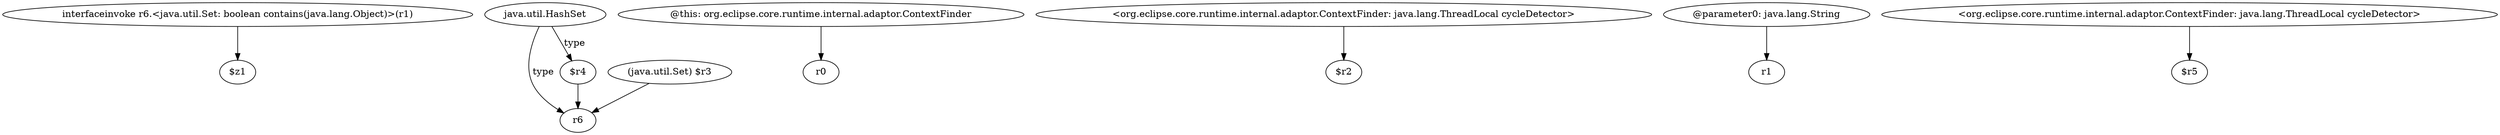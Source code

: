 digraph g {
0[label="interfaceinvoke r6.<java.util.Set: boolean contains(java.lang.Object)>(r1)"]
1[label="$z1"]
0->1[label=""]
2[label="java.util.HashSet"]
3[label="r6"]
2->3[label="type"]
4[label="(java.util.Set) $r3"]
4->3[label=""]
5[label="@this: org.eclipse.core.runtime.internal.adaptor.ContextFinder"]
6[label="r0"]
5->6[label=""]
7[label="<org.eclipse.core.runtime.internal.adaptor.ContextFinder: java.lang.ThreadLocal cycleDetector>"]
8[label="$r2"]
7->8[label=""]
9[label="@parameter0: java.lang.String"]
10[label="r1"]
9->10[label=""]
11[label="$r4"]
2->11[label="type"]
11->3[label=""]
12[label="<org.eclipse.core.runtime.internal.adaptor.ContextFinder: java.lang.ThreadLocal cycleDetector>"]
13[label="$r5"]
12->13[label=""]
}